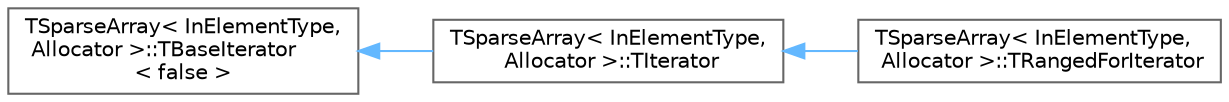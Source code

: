 digraph "Graphical Class Hierarchy"
{
 // INTERACTIVE_SVG=YES
 // LATEX_PDF_SIZE
  bgcolor="transparent";
  edge [fontname=Helvetica,fontsize=10,labelfontname=Helvetica,labelfontsize=10];
  node [fontname=Helvetica,fontsize=10,shape=box,height=0.2,width=0.4];
  rankdir="LR";
  Node0 [id="Node000000",label="TSparseArray\< InElementType,\l Allocator \>::TBaseIterator\l\< false \>",height=0.2,width=0.4,color="grey40", fillcolor="white", style="filled",URL="$dc/d65/classTSparseArray_1_1TBaseIterator.html",tooltip=" "];
  Node0 -> Node1 [id="edge8419_Node000000_Node000001",dir="back",color="steelblue1",style="solid",tooltip=" "];
  Node1 [id="Node000001",label="TSparseArray\< InElementType,\l Allocator \>::TIterator",height=0.2,width=0.4,color="grey40", fillcolor="white", style="filled",URL="$d6/d84/classTSparseArray_1_1TIterator.html",tooltip="Iterates over all allocated elements in a sparse array."];
  Node1 -> Node2 [id="edge8420_Node000001_Node000002",dir="back",color="steelblue1",style="solid",tooltip=" "];
  Node2 [id="Node000002",label="TSparseArray\< InElementType,\l Allocator \>::TRangedForIterator",height=0.2,width=0.4,color="grey40", fillcolor="white", style="filled",URL="$d1/dc4/classTSparseArray_1_1TRangedForIterator.html",tooltip=" "];
}
